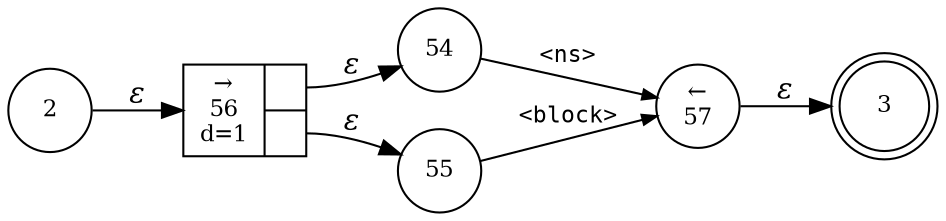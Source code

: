 digraph ATN {
rankdir=LR;
s3[fontsize=11, label="3", shape=doublecircle, fixedsize=true, width=.6];
s2[fontsize=11,label="2", shape=circle, fixedsize=true, width=.55, peripheries=1];
s54[fontsize=11,label="54", shape=circle, fixedsize=true, width=.55, peripheries=1];
s55[fontsize=11,label="55", shape=circle, fixedsize=true, width=.55, peripheries=1];
s56[fontsize=11,label="{&rarr;\n56\nd=1|{<p0>|<p1>}}", shape=record, fixedsize=false, peripheries=1];
s57[fontsize=11,label="&larr;\n57", shape=circle, fixedsize=true, width=.55, peripheries=1];
s2 -> s56 [fontname="Times-Italic", label="&epsilon;"];
s56:p0 -> s54 [fontname="Times-Italic", label="&epsilon;"];
s56:p1 -> s55 [fontname="Times-Italic", label="&epsilon;"];
s54 -> s57 [fontsize=11, fontname="Courier", arrowsize=.7, label = "<ns>", arrowhead = normal];
s55 -> s57 [fontsize=11, fontname="Courier", arrowsize=.7, label = "<block>", arrowhead = normal];
s57 -> s3 [fontname="Times-Italic", label="&epsilon;"];
}
